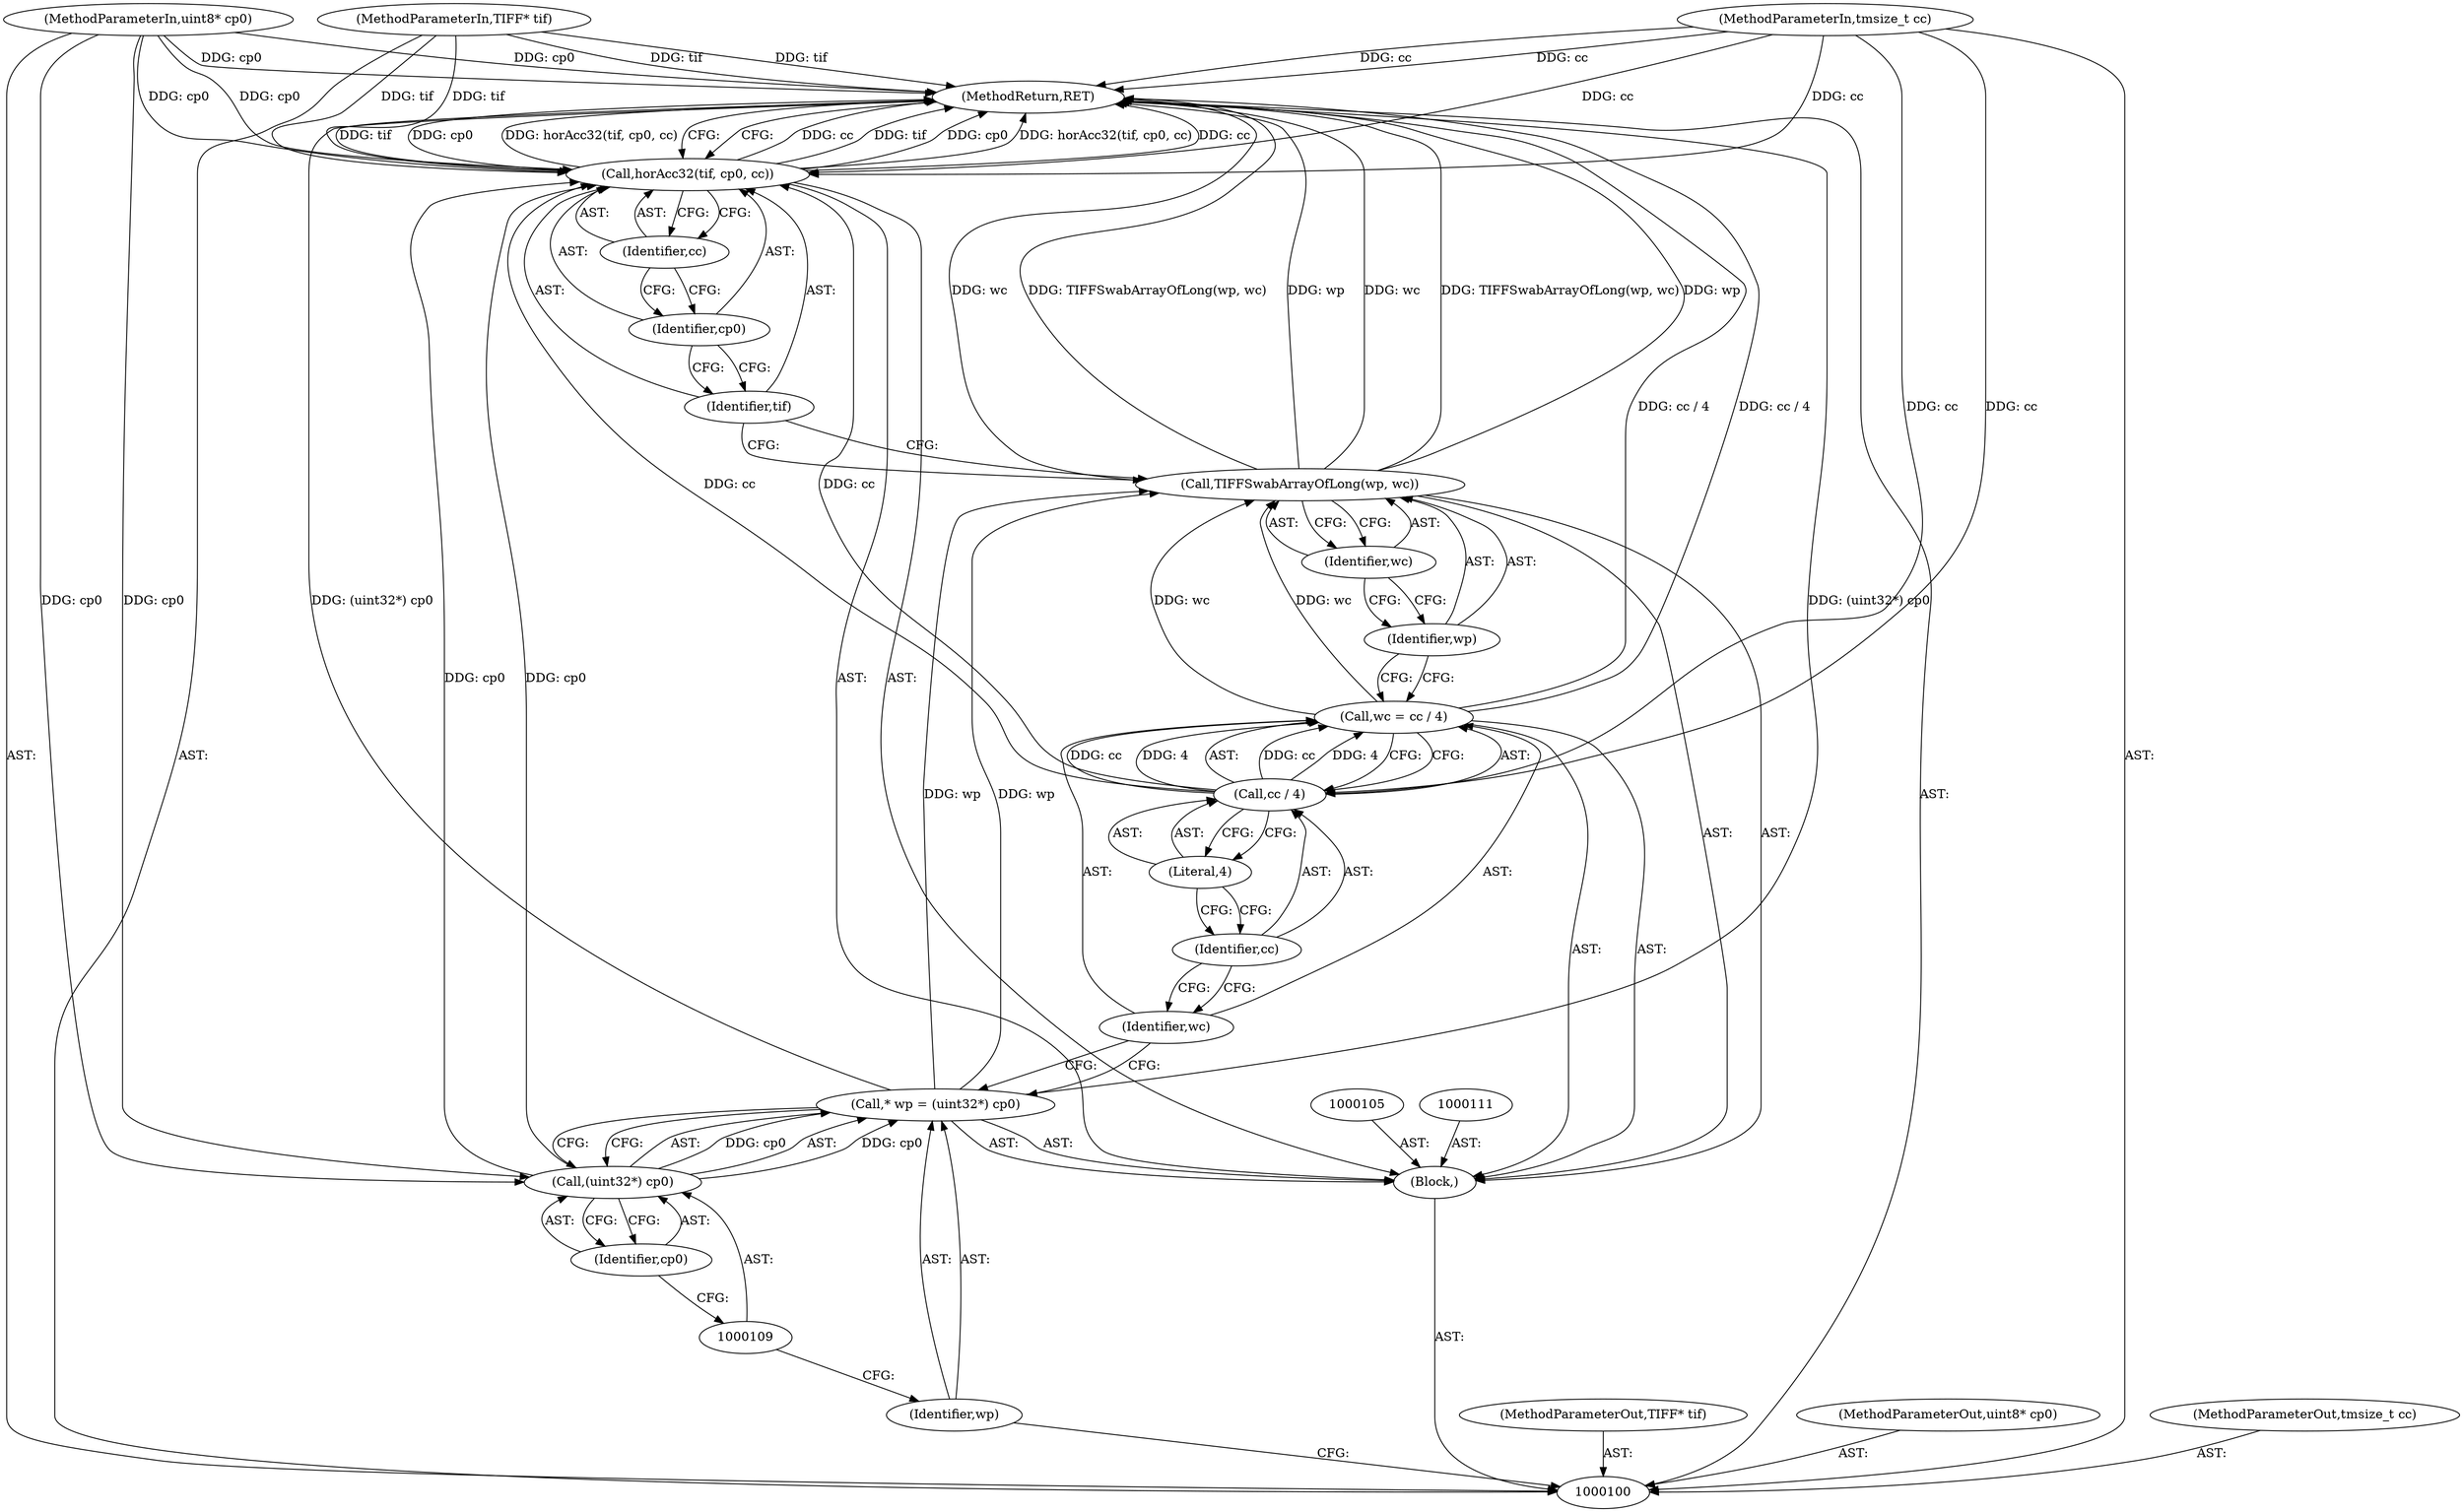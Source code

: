 digraph "1_libtiff_3ca657a8793dd011bf869695d72ad31c779c3cc1_12" {
"1000124" [label="(MethodReturn,RET)"];
"1000101" [label="(MethodParameterIn,TIFF* tif)"];
"1000158" [label="(MethodParameterOut,TIFF* tif)"];
"1000102" [label="(MethodParameterIn,uint8* cp0)"];
"1000159" [label="(MethodParameterOut,uint8* cp0)"];
"1000103" [label="(MethodParameterIn,tmsize_t cc)"];
"1000160" [label="(MethodParameterOut,tmsize_t cc)"];
"1000104" [label="(Block,)"];
"1000107" [label="(Identifier,wp)"];
"1000108" [label="(Call,(uint32*) cp0)"];
"1000110" [label="(Identifier,cp0)"];
"1000106" [label="(Call,* wp = (uint32*) cp0)"];
"1000112" [label="(Call,wc = cc / 4)"];
"1000113" [label="(Identifier,wc)"];
"1000114" [label="(Call,cc / 4)"];
"1000115" [label="(Identifier,cc)"];
"1000116" [label="(Literal,4)"];
"1000118" [label="(Identifier,wp)"];
"1000119" [label="(Identifier,wc)"];
"1000117" [label="(Call,TIFFSwabArrayOfLong(wp, wc))"];
"1000120" [label="(Call,horAcc32(tif, cp0, cc))"];
"1000121" [label="(Identifier,tif)"];
"1000122" [label="(Identifier,cp0)"];
"1000123" [label="(Identifier,cc)"];
"1000124" -> "1000100"  [label="AST: "];
"1000124" -> "1000120"  [label="CFG: "];
"1000117" -> "1000124"  [label="DDG: TIFFSwabArrayOfLong(wp, wc)"];
"1000117" -> "1000124"  [label="DDG: wp"];
"1000117" -> "1000124"  [label="DDG: wc"];
"1000106" -> "1000124"  [label="DDG: (uint32*) cp0"];
"1000112" -> "1000124"  [label="DDG: cc / 4"];
"1000120" -> "1000124"  [label="DDG: cc"];
"1000120" -> "1000124"  [label="DDG: tif"];
"1000120" -> "1000124"  [label="DDG: cp0"];
"1000120" -> "1000124"  [label="DDG: horAcc32(tif, cp0, cc)"];
"1000103" -> "1000124"  [label="DDG: cc"];
"1000102" -> "1000124"  [label="DDG: cp0"];
"1000101" -> "1000124"  [label="DDG: tif"];
"1000101" -> "1000100"  [label="AST: "];
"1000101" -> "1000124"  [label="DDG: tif"];
"1000101" -> "1000120"  [label="DDG: tif"];
"1000158" -> "1000100"  [label="AST: "];
"1000102" -> "1000100"  [label="AST: "];
"1000102" -> "1000124"  [label="DDG: cp0"];
"1000102" -> "1000108"  [label="DDG: cp0"];
"1000102" -> "1000120"  [label="DDG: cp0"];
"1000159" -> "1000100"  [label="AST: "];
"1000103" -> "1000100"  [label="AST: "];
"1000103" -> "1000124"  [label="DDG: cc"];
"1000103" -> "1000114"  [label="DDG: cc"];
"1000103" -> "1000120"  [label="DDG: cc"];
"1000160" -> "1000100"  [label="AST: "];
"1000104" -> "1000100"  [label="AST: "];
"1000105" -> "1000104"  [label="AST: "];
"1000106" -> "1000104"  [label="AST: "];
"1000111" -> "1000104"  [label="AST: "];
"1000112" -> "1000104"  [label="AST: "];
"1000117" -> "1000104"  [label="AST: "];
"1000120" -> "1000104"  [label="AST: "];
"1000107" -> "1000106"  [label="AST: "];
"1000107" -> "1000100"  [label="CFG: "];
"1000109" -> "1000107"  [label="CFG: "];
"1000108" -> "1000106"  [label="AST: "];
"1000108" -> "1000110"  [label="CFG: "];
"1000109" -> "1000108"  [label="AST: "];
"1000110" -> "1000108"  [label="AST: "];
"1000106" -> "1000108"  [label="CFG: "];
"1000108" -> "1000106"  [label="DDG: cp0"];
"1000102" -> "1000108"  [label="DDG: cp0"];
"1000108" -> "1000120"  [label="DDG: cp0"];
"1000110" -> "1000108"  [label="AST: "];
"1000110" -> "1000109"  [label="CFG: "];
"1000108" -> "1000110"  [label="CFG: "];
"1000106" -> "1000104"  [label="AST: "];
"1000106" -> "1000108"  [label="CFG: "];
"1000107" -> "1000106"  [label="AST: "];
"1000108" -> "1000106"  [label="AST: "];
"1000113" -> "1000106"  [label="CFG: "];
"1000106" -> "1000124"  [label="DDG: (uint32*) cp0"];
"1000108" -> "1000106"  [label="DDG: cp0"];
"1000106" -> "1000117"  [label="DDG: wp"];
"1000112" -> "1000104"  [label="AST: "];
"1000112" -> "1000114"  [label="CFG: "];
"1000113" -> "1000112"  [label="AST: "];
"1000114" -> "1000112"  [label="AST: "];
"1000118" -> "1000112"  [label="CFG: "];
"1000112" -> "1000124"  [label="DDG: cc / 4"];
"1000114" -> "1000112"  [label="DDG: cc"];
"1000114" -> "1000112"  [label="DDG: 4"];
"1000112" -> "1000117"  [label="DDG: wc"];
"1000113" -> "1000112"  [label="AST: "];
"1000113" -> "1000106"  [label="CFG: "];
"1000115" -> "1000113"  [label="CFG: "];
"1000114" -> "1000112"  [label="AST: "];
"1000114" -> "1000116"  [label="CFG: "];
"1000115" -> "1000114"  [label="AST: "];
"1000116" -> "1000114"  [label="AST: "];
"1000112" -> "1000114"  [label="CFG: "];
"1000114" -> "1000112"  [label="DDG: cc"];
"1000114" -> "1000112"  [label="DDG: 4"];
"1000103" -> "1000114"  [label="DDG: cc"];
"1000114" -> "1000120"  [label="DDG: cc"];
"1000115" -> "1000114"  [label="AST: "];
"1000115" -> "1000113"  [label="CFG: "];
"1000116" -> "1000115"  [label="CFG: "];
"1000116" -> "1000114"  [label="AST: "];
"1000116" -> "1000115"  [label="CFG: "];
"1000114" -> "1000116"  [label="CFG: "];
"1000118" -> "1000117"  [label="AST: "];
"1000118" -> "1000112"  [label="CFG: "];
"1000119" -> "1000118"  [label="CFG: "];
"1000119" -> "1000117"  [label="AST: "];
"1000119" -> "1000118"  [label="CFG: "];
"1000117" -> "1000119"  [label="CFG: "];
"1000117" -> "1000104"  [label="AST: "];
"1000117" -> "1000119"  [label="CFG: "];
"1000118" -> "1000117"  [label="AST: "];
"1000119" -> "1000117"  [label="AST: "];
"1000121" -> "1000117"  [label="CFG: "];
"1000117" -> "1000124"  [label="DDG: TIFFSwabArrayOfLong(wp, wc)"];
"1000117" -> "1000124"  [label="DDG: wp"];
"1000117" -> "1000124"  [label="DDG: wc"];
"1000106" -> "1000117"  [label="DDG: wp"];
"1000112" -> "1000117"  [label="DDG: wc"];
"1000120" -> "1000104"  [label="AST: "];
"1000120" -> "1000123"  [label="CFG: "];
"1000121" -> "1000120"  [label="AST: "];
"1000122" -> "1000120"  [label="AST: "];
"1000123" -> "1000120"  [label="AST: "];
"1000124" -> "1000120"  [label="CFG: "];
"1000120" -> "1000124"  [label="DDG: cc"];
"1000120" -> "1000124"  [label="DDG: tif"];
"1000120" -> "1000124"  [label="DDG: cp0"];
"1000120" -> "1000124"  [label="DDG: horAcc32(tif, cp0, cc)"];
"1000101" -> "1000120"  [label="DDG: tif"];
"1000108" -> "1000120"  [label="DDG: cp0"];
"1000102" -> "1000120"  [label="DDG: cp0"];
"1000114" -> "1000120"  [label="DDG: cc"];
"1000103" -> "1000120"  [label="DDG: cc"];
"1000121" -> "1000120"  [label="AST: "];
"1000121" -> "1000117"  [label="CFG: "];
"1000122" -> "1000121"  [label="CFG: "];
"1000122" -> "1000120"  [label="AST: "];
"1000122" -> "1000121"  [label="CFG: "];
"1000123" -> "1000122"  [label="CFG: "];
"1000123" -> "1000120"  [label="AST: "];
"1000123" -> "1000122"  [label="CFG: "];
"1000120" -> "1000123"  [label="CFG: "];
}
